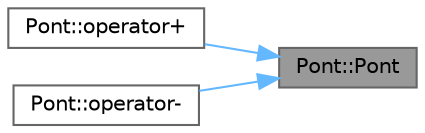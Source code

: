 digraph "Pont::Pont"
{
 // LATEX_PDF_SIZE
  bgcolor="transparent";
  edge [fontname=Helvetica,fontsize=10,labelfontname=Helvetica,labelfontsize=10];
  node [fontname=Helvetica,fontsize=10,shape=box,height=0.2,width=0.4];
  rankdir="RL";
  Node1 [id="Node000001",label="Pont::Pont",height=0.2,width=0.4,color="gray40", fillcolor="grey60", style="filled", fontcolor="black",tooltip=" "];
  Node1 -> Node2 [id="edge5_Node000001_Node000002",dir="back",color="steelblue1",style="solid",tooltip=" "];
  Node2 [id="Node000002",label="Pont::operator+",height=0.2,width=0.4,color="grey40", fillcolor="white", style="filled",URL="$class_pont.html#a290903621d9e87a25184480b8e35fdbf",tooltip="Pont osztály összeadó operátora."];
  Node1 -> Node3 [id="edge6_Node000001_Node000003",dir="back",color="steelblue1",style="solid",tooltip=" "];
  Node3 [id="Node000003",label="Pont::operator-",height=0.2,width=0.4,color="grey40", fillcolor="white", style="filled",URL="$class_pont.html#af32a654a8ef3229455bbf72766e935af",tooltip="Pont osztály kivonó operátora."];
}
